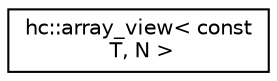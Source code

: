 digraph "Graphical Class Hierarchy"
{
  edge [fontname="Helvetica",fontsize="10",labelfontname="Helvetica",labelfontsize="10"];
  node [fontname="Helvetica",fontsize="10",shape=record];
  rankdir="LR";
  Node1 [label="hc::array_view\< const\l T, N \>",height=0.2,width=0.4,color="black", fillcolor="white", style="filled",URL="$classhc_1_1array__view_3_01const_01T_00_01N_01_4.html",tooltip="The partial specialization array_view<const T,N> represents a view over elements of type const T with..."];
}
